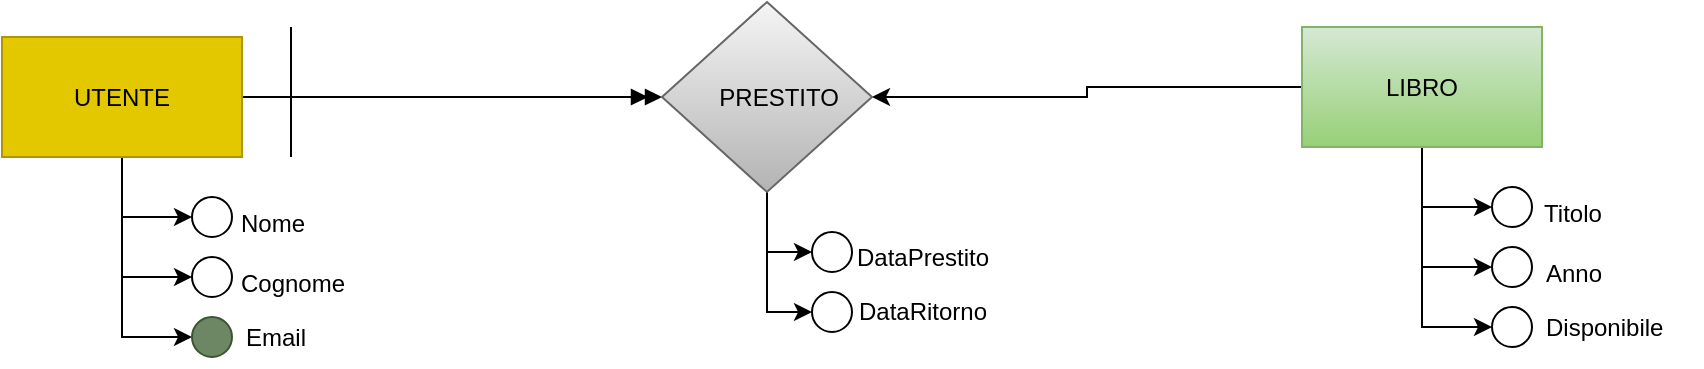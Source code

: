 <mxfile version="23.1.5" type="device">
  <diagram name="Pagina-1" id="X9m-35pAYE2k5PsHio-0">
    <mxGraphModel dx="827" dy="523" grid="1" gridSize="10" guides="1" tooltips="1" connect="1" arrows="1" fold="1" page="1" pageScale="1" pageWidth="827" pageHeight="1169" math="0" shadow="0">
      <root>
        <mxCell id="0" />
        <mxCell id="1" parent="0" />
        <mxCell id="rgF0iMXh-20BMOgKx66S-11" style="edgeStyle=orthogonalEdgeStyle;rounded=0;orthogonalLoop=1;jettySize=auto;html=1;entryX=0;entryY=0.5;entryDx=0;entryDy=0;" edge="1" parent="1" source="rgF0iMXh-20BMOgKx66S-2" target="rgF0iMXh-20BMOgKx66S-4">
          <mxGeometry relative="1" as="geometry">
            <Array as="points">
              <mxPoint x="110" y="372.5" />
            </Array>
          </mxGeometry>
        </mxCell>
        <mxCell id="rgF0iMXh-20BMOgKx66S-12" style="edgeStyle=orthogonalEdgeStyle;rounded=0;orthogonalLoop=1;jettySize=auto;html=1;entryX=0;entryY=0.5;entryDx=0;entryDy=0;" edge="1" parent="1" source="rgF0iMXh-20BMOgKx66S-2" target="rgF0iMXh-20BMOgKx66S-5">
          <mxGeometry relative="1" as="geometry" />
        </mxCell>
        <mxCell id="rgF0iMXh-20BMOgKx66S-13" style="edgeStyle=orthogonalEdgeStyle;rounded=0;orthogonalLoop=1;jettySize=auto;html=1;entryX=0;entryY=0.5;entryDx=0;entryDy=0;" edge="1" parent="1" source="rgF0iMXh-20BMOgKx66S-2" target="rgF0iMXh-20BMOgKx66S-6">
          <mxGeometry relative="1" as="geometry" />
        </mxCell>
        <mxCell id="rgF0iMXh-20BMOgKx66S-44" style="edgeStyle=orthogonalEdgeStyle;rounded=0;orthogonalLoop=1;jettySize=auto;html=1;entryX=0;entryY=0.5;entryDx=0;entryDy=0;endArrow=doubleBlock;endFill=1;" edge="1" parent="1" source="rgF0iMXh-20BMOgKx66S-2" target="rgF0iMXh-20BMOgKx66S-37">
          <mxGeometry relative="1" as="geometry" />
        </mxCell>
        <mxCell id="rgF0iMXh-20BMOgKx66S-2" value="UTENTE" style="rounded=0;whiteSpace=wrap;html=1;fillColor=#e3c800;fontColor=#000000;strokeColor=#B09500;" vertex="1" parent="1">
          <mxGeometry x="50" y="282.5" width="120" height="60" as="geometry" />
        </mxCell>
        <mxCell id="rgF0iMXh-20BMOgKx66S-4" value="" style="ellipse;whiteSpace=wrap;html=1;aspect=fixed;" vertex="1" parent="1">
          <mxGeometry x="145" y="362.5" width="20" height="20" as="geometry" />
        </mxCell>
        <mxCell id="rgF0iMXh-20BMOgKx66S-5" value="" style="ellipse;whiteSpace=wrap;html=1;aspect=fixed;" vertex="1" parent="1">
          <mxGeometry x="145" y="392.5" width="20" height="20" as="geometry" />
        </mxCell>
        <mxCell id="rgF0iMXh-20BMOgKx66S-6" value="" style="ellipse;whiteSpace=wrap;html=1;aspect=fixed;fillColor=#6d8764;fontColor=#ffffff;strokeColor=#3A5431;" vertex="1" parent="1">
          <mxGeometry x="145" y="422.5" width="20" height="20" as="geometry" />
        </mxCell>
        <mxCell id="rgF0iMXh-20BMOgKx66S-7" value="Nome" style="text;html=1;align=center;verticalAlign=middle;resizable=0;points=[];autosize=1;strokeColor=none;fillColor=none;" vertex="1" parent="1">
          <mxGeometry x="155" y="360.5" width="60" height="30" as="geometry" />
        </mxCell>
        <mxCell id="rgF0iMXh-20BMOgKx66S-8" value="Cognome" style="text;html=1;align=center;verticalAlign=middle;resizable=0;points=[];autosize=1;strokeColor=none;fillColor=none;" vertex="1" parent="1">
          <mxGeometry x="155" y="390.5" width="80" height="30" as="geometry" />
        </mxCell>
        <mxCell id="rgF0iMXh-20BMOgKx66S-9" value="Email" style="text;html=1;align=left;verticalAlign=middle;resizable=0;points=[];autosize=1;strokeColor=none;fillColor=none;" vertex="1" parent="1">
          <mxGeometry x="170" y="417.5" width="50" height="30" as="geometry" />
        </mxCell>
        <mxCell id="rgF0iMXh-20BMOgKx66S-15" style="edgeStyle=orthogonalEdgeStyle;rounded=0;orthogonalLoop=1;jettySize=auto;html=1;entryX=0;entryY=0.5;entryDx=0;entryDy=0;" edge="1" source="rgF0iMXh-20BMOgKx66S-18" target="rgF0iMXh-20BMOgKx66S-19" parent="1">
          <mxGeometry relative="1" as="geometry">
            <Array as="points">
              <mxPoint x="760" y="367.5" />
            </Array>
          </mxGeometry>
        </mxCell>
        <mxCell id="rgF0iMXh-20BMOgKx66S-16" style="edgeStyle=orthogonalEdgeStyle;rounded=0;orthogonalLoop=1;jettySize=auto;html=1;entryX=0;entryY=0.5;entryDx=0;entryDy=0;" edge="1" source="rgF0iMXh-20BMOgKx66S-18" target="rgF0iMXh-20BMOgKx66S-20" parent="1">
          <mxGeometry relative="1" as="geometry" />
        </mxCell>
        <mxCell id="rgF0iMXh-20BMOgKx66S-17" style="edgeStyle=orthogonalEdgeStyle;rounded=0;orthogonalLoop=1;jettySize=auto;html=1;entryX=0;entryY=0.5;entryDx=0;entryDy=0;" edge="1" source="rgF0iMXh-20BMOgKx66S-18" target="rgF0iMXh-20BMOgKx66S-21" parent="1">
          <mxGeometry relative="1" as="geometry" />
        </mxCell>
        <mxCell id="rgF0iMXh-20BMOgKx66S-48" style="edgeStyle=orthogonalEdgeStyle;rounded=0;orthogonalLoop=1;jettySize=auto;html=1;entryX=1;entryY=0.5;entryDx=0;entryDy=0;" edge="1" parent="1" source="rgF0iMXh-20BMOgKx66S-18" target="rgF0iMXh-20BMOgKx66S-37">
          <mxGeometry relative="1" as="geometry" />
        </mxCell>
        <mxCell id="rgF0iMXh-20BMOgKx66S-18" value="LIBRO" style="rounded=0;whiteSpace=wrap;html=1;fillColor=#d5e8d4;gradientColor=#97d077;strokeColor=#82b366;" vertex="1" parent="1">
          <mxGeometry x="700" y="277.5" width="120" height="60" as="geometry" />
        </mxCell>
        <mxCell id="rgF0iMXh-20BMOgKx66S-19" value="" style="ellipse;whiteSpace=wrap;html=1;aspect=fixed;" vertex="1" parent="1">
          <mxGeometry x="795" y="357.5" width="20" height="20" as="geometry" />
        </mxCell>
        <mxCell id="rgF0iMXh-20BMOgKx66S-20" value="" style="ellipse;whiteSpace=wrap;html=1;aspect=fixed;" vertex="1" parent="1">
          <mxGeometry x="795" y="387.5" width="20" height="20" as="geometry" />
        </mxCell>
        <mxCell id="rgF0iMXh-20BMOgKx66S-21" value="" style="ellipse;whiteSpace=wrap;html=1;aspect=fixed;" vertex="1" parent="1">
          <mxGeometry x="795" y="417.5" width="20" height="20" as="geometry" />
        </mxCell>
        <mxCell id="rgF0iMXh-20BMOgKx66S-22" value="Titolo" style="text;html=1;align=center;verticalAlign=middle;resizable=0;points=[];autosize=1;strokeColor=none;fillColor=none;" vertex="1" parent="1">
          <mxGeometry x="810" y="355.5" width="50" height="30" as="geometry" />
        </mxCell>
        <mxCell id="rgF0iMXh-20BMOgKx66S-23" value="Anno" style="text;html=1;align=left;verticalAlign=middle;resizable=0;points=[];autosize=1;strokeColor=none;fillColor=none;" vertex="1" parent="1">
          <mxGeometry x="820" y="385.5" width="50" height="30" as="geometry" />
        </mxCell>
        <mxCell id="rgF0iMXh-20BMOgKx66S-24" value="Disponibile" style="text;html=1;align=left;verticalAlign=middle;resizable=0;points=[];autosize=1;strokeColor=none;fillColor=none;" vertex="1" parent="1">
          <mxGeometry x="820" y="412.5" width="80" height="30" as="geometry" />
        </mxCell>
        <mxCell id="rgF0iMXh-20BMOgKx66S-29" value="" style="ellipse;whiteSpace=wrap;html=1;aspect=fixed;" vertex="1" parent="1">
          <mxGeometry x="455" y="380" width="20" height="20" as="geometry" />
        </mxCell>
        <mxCell id="rgF0iMXh-20BMOgKx66S-30" value="" style="ellipse;whiteSpace=wrap;html=1;aspect=fixed;" vertex="1" parent="1">
          <mxGeometry x="455" y="410" width="20" height="20" as="geometry" />
        </mxCell>
        <mxCell id="rgF0iMXh-20BMOgKx66S-32" value="DataPrestito" style="text;html=1;align=center;verticalAlign=middle;resizable=0;points=[];autosize=1;strokeColor=none;fillColor=none;" vertex="1" parent="1">
          <mxGeometry x="465" y="378" width="90" height="30" as="geometry" />
        </mxCell>
        <mxCell id="rgF0iMXh-20BMOgKx66S-41" style="edgeStyle=orthogonalEdgeStyle;rounded=0;orthogonalLoop=1;jettySize=auto;html=1;entryX=0;entryY=0.5;entryDx=0;entryDy=0;" edge="1" parent="1" source="rgF0iMXh-20BMOgKx66S-37" target="rgF0iMXh-20BMOgKx66S-29">
          <mxGeometry relative="1" as="geometry" />
        </mxCell>
        <mxCell id="rgF0iMXh-20BMOgKx66S-42" style="edgeStyle=orthogonalEdgeStyle;rounded=0;orthogonalLoop=1;jettySize=auto;html=1;entryX=0;entryY=0.5;entryDx=0;entryDy=0;" edge="1" parent="1" source="rgF0iMXh-20BMOgKx66S-37" target="rgF0iMXh-20BMOgKx66S-30">
          <mxGeometry relative="1" as="geometry" />
        </mxCell>
        <mxCell id="rgF0iMXh-20BMOgKx66S-37" value="&lt;span style=&quot;white-space: pre;&quot;&gt;&#x9;&lt;/span&gt;PRESTITO" style="rhombus;whiteSpace=wrap;html=1;align=left;fillColor=#f5f5f5;gradientColor=#b3b3b3;strokeColor=#666666;" vertex="1" parent="1">
          <mxGeometry x="380" y="265" width="105" height="95" as="geometry" />
        </mxCell>
        <mxCell id="rgF0iMXh-20BMOgKx66S-39" value="DataRitorno" style="text;html=1;align=center;verticalAlign=middle;resizable=0;points=[];autosize=1;strokeColor=none;fillColor=none;" vertex="1" parent="1">
          <mxGeometry x="465" y="405" width="90" height="30" as="geometry" />
        </mxCell>
        <mxCell id="rgF0iMXh-20BMOgKx66S-49" value="" style="endArrow=none;html=1;rounded=0;" edge="1" parent="1">
          <mxGeometry width="50" height="50" relative="1" as="geometry">
            <mxPoint x="194.5" y="342.5" as="sourcePoint" />
            <mxPoint x="194.5" y="277.5" as="targetPoint" />
          </mxGeometry>
        </mxCell>
      </root>
    </mxGraphModel>
  </diagram>
</mxfile>
